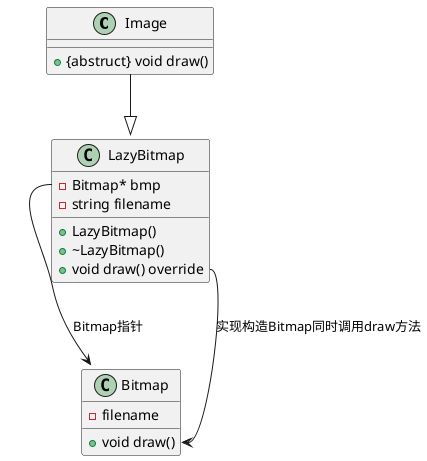 @startuml
class Image{
    + {abstruct} void draw()
}
class Bitmap{
- filename
+ void draw()
}
class LazyBitmap{
    - Bitmap* bmp
    - string filename
    + LazyBitmap()
    + ~LazyBitmap()
    + void draw() override
}
Image--|>LazyBitmap
LazyBitmap::bmp-->Bitmap: Bitmap指针
LazyBitmap::draw-->Bitmap::draw: 实现构造Bitmap同时调用draw方法
@enduml